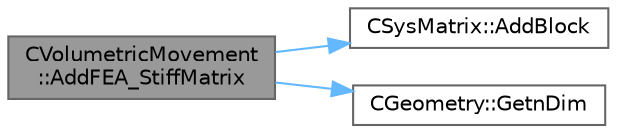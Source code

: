 digraph "CVolumetricMovement::AddFEA_StiffMatrix"
{
 // LATEX_PDF_SIZE
  bgcolor="transparent";
  edge [fontname=Helvetica,fontsize=10,labelfontname=Helvetica,labelfontsize=10];
  node [fontname=Helvetica,fontsize=10,shape=box,height=0.2,width=0.4];
  rankdir="LR";
  Node1 [id="Node000001",label="CVolumetricMovement\l::AddFEA_StiffMatrix",height=0.2,width=0.4,color="gray40", fillcolor="grey60", style="filled", fontcolor="black",tooltip="Add the stiffness matrix for a 2-D triangular element to the global stiffness matrix for the entire m..."];
  Node1 -> Node2 [id="edge1_Node000001_Node000002",color="steelblue1",style="solid",tooltip=" "];
  Node2 [id="Node000002",label="CSysMatrix::AddBlock",height=0.2,width=0.4,color="grey40", fillcolor="white", style="filled",URL="$classCSysMatrix.html#a03a189a2120be05e21fbd9b120549427",tooltip="Add a scaled block (in flat format) to the sparse matrix (see SetBlock)."];
  Node1 -> Node3 [id="edge2_Node000001_Node000003",color="steelblue1",style="solid",tooltip=" "];
  Node3 [id="Node000003",label="CGeometry::GetnDim",height=0.2,width=0.4,color="grey40", fillcolor="white", style="filled",URL="$classCGeometry.html#ace7f7fe876f629f5bd5f92d4805a1a4b",tooltip="Get number of coordinates."];
}
